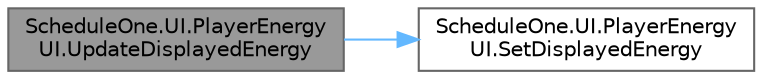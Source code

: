 digraph "ScheduleOne.UI.PlayerEnergyUI.UpdateDisplayedEnergy"
{
 // LATEX_PDF_SIZE
  bgcolor="transparent";
  edge [fontname=Helvetica,fontsize=10,labelfontname=Helvetica,labelfontsize=10];
  node [fontname=Helvetica,fontsize=10,shape=box,height=0.2,width=0.4];
  rankdir="LR";
  Node1 [id="Node000001",label="ScheduleOne.UI.PlayerEnergy\lUI.UpdateDisplayedEnergy",height=0.2,width=0.4,color="gray40", fillcolor="grey60", style="filled", fontcolor="black",tooltip=" "];
  Node1 -> Node2 [id="edge1_Node000001_Node000002",color="steelblue1",style="solid",tooltip=" "];
  Node2 [id="Node000002",label="ScheduleOne.UI.PlayerEnergy\lUI.SetDisplayedEnergy",height=0.2,width=0.4,color="grey40", fillcolor="white", style="filled",URL="$class_schedule_one_1_1_u_i_1_1_player_energy_u_i.html#a56512190f86fd980483e79ac113686cc",tooltip=" "];
}
